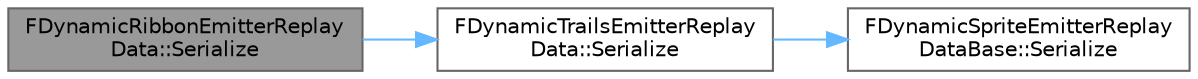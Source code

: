 digraph "FDynamicRibbonEmitterReplayData::Serialize"
{
 // INTERACTIVE_SVG=YES
 // LATEX_PDF_SIZE
  bgcolor="transparent";
  edge [fontname=Helvetica,fontsize=10,labelfontname=Helvetica,labelfontsize=10];
  node [fontname=Helvetica,fontsize=10,shape=box,height=0.2,width=0.4];
  rankdir="LR";
  Node1 [id="Node000001",label="FDynamicRibbonEmitterReplay\lData::Serialize",height=0.2,width=0.4,color="gray40", fillcolor="grey60", style="filled", fontcolor="black",tooltip="Serialization."];
  Node1 -> Node2 [id="edge1_Node000001_Node000002",color="steelblue1",style="solid",tooltip=" "];
  Node2 [id="Node000002",label="FDynamicTrailsEmitterReplay\lData::Serialize",height=0.2,width=0.4,color="grey40", fillcolor="white", style="filled",URL="$d5/d54/structFDynamicTrailsEmitterReplayData.html#afe67b90db5d69299f5d90689518d9131",tooltip="Serialization."];
  Node2 -> Node3 [id="edge2_Node000002_Node000003",color="steelblue1",style="solid",tooltip=" "];
  Node3 [id="Node000003",label="FDynamicSpriteEmitterReplay\lDataBase::Serialize",height=0.2,width=0.4,color="grey40", fillcolor="white", style="filled",URL="$dc/d9d/structFDynamicSpriteEmitterReplayDataBase.html#a74f26685ab613f1c8f8084011f2764ea",tooltip="Serialization."];
}
